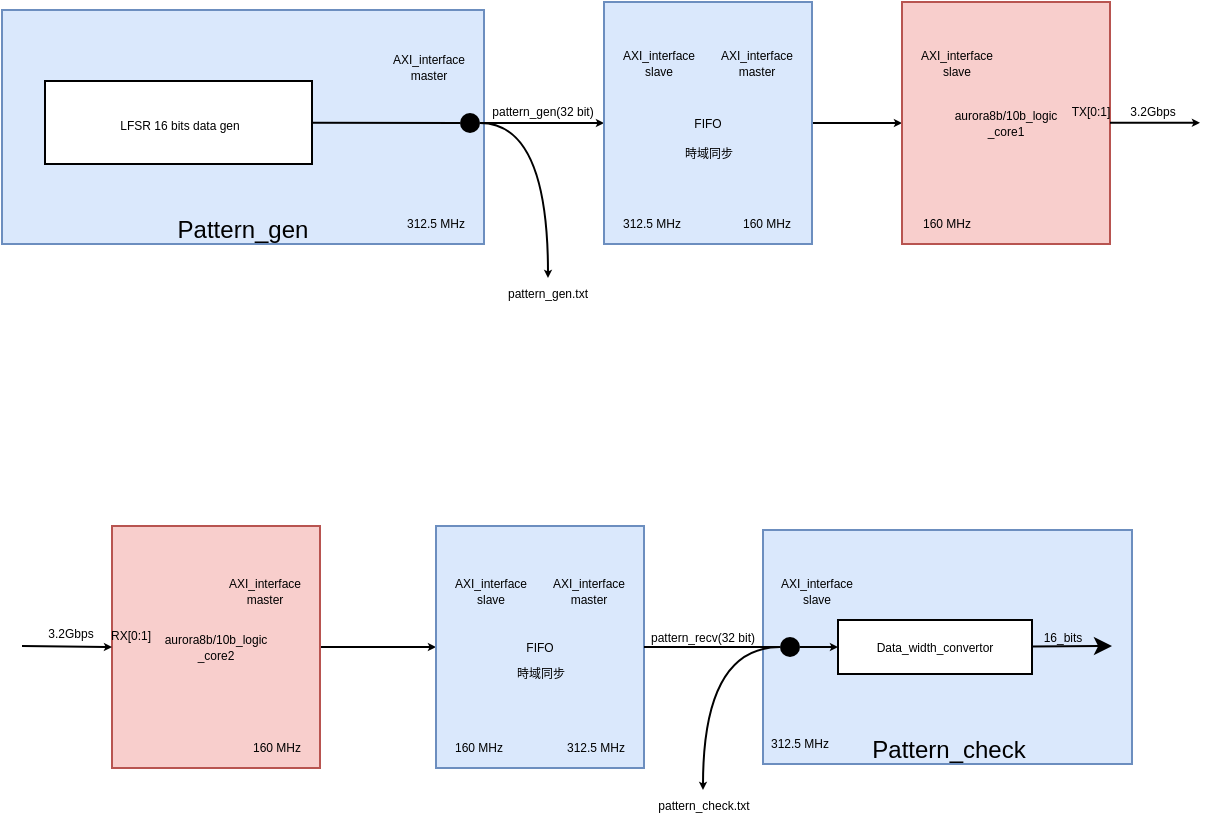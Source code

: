 <mxfile>
    <diagram id="JEnL0urEHjUMg7MGsKKz" name="Brd1 pattern gen">
        <mxGraphModel dx="494" dy="779" grid="0" gridSize="10" guides="1" tooltips="1" connect="1" arrows="1" fold="1" page="1" pageScale="1" pageWidth="1169" pageHeight="827" math="0" shadow="0">
            <root>
                <mxCell id="0"/>
                <mxCell id="1" parent="0"/>
                <mxCell id="rx1qRoMs0M4dPtWB22MD-1" value="&lt;p style=&quot;line-height: 0%;&quot;&gt;Pattern_gen&lt;/p&gt;" style="rounded=0;whiteSpace=wrap;html=1;spacingTop=100;fillColor=#dae8fc;strokeColor=#6c8ebf;movable=1;resizable=1;rotatable=1;deletable=1;editable=1;connectable=1;" parent="1" vertex="1">
                    <mxGeometry x="200" y="242" width="241" height="117" as="geometry"/>
                </mxCell>
                <mxCell id="rx1qRoMs0M4dPtWB22MD-22" style="html=1;fontSize=6;endArrow=classic;endFill=1;entryX=0;entryY=0.5;entryDx=0;entryDy=0;spacing=0;endSize=1;startArrow=none;exitX=1;exitY=0.5;exitDx=0;exitDy=0;" parent="1" source="rx1qRoMs0M4dPtWB22MD-67" target="rx1qRoMs0M4dPtWB22MD-29" edge="1">
                    <mxGeometry relative="1" as="geometry">
                        <mxPoint x="480" y="299" as="targetPoint"/>
                    </mxGeometry>
                </mxCell>
                <mxCell id="rx1qRoMs0M4dPtWB22MD-24" value="&lt;span style=&quot;font-size: 6px;&quot;&gt;pattern_gen(32 bit)&lt;/span&gt;" style="text;strokeColor=none;fillColor=none;align=center;verticalAlign=middle;rounded=0;whiteSpace=wrap;html=1;flipV=1;flipH=0;" parent="1" vertex="1">
                    <mxGeometry x="441" y="286" width="59" height="10" as="geometry"/>
                </mxCell>
                <mxCell id="rx1qRoMs0M4dPtWB22MD-28" style="edgeStyle=none;html=1;entryX=0;entryY=0.5;entryDx=0;entryDy=0;fontSize=6;endArrow=classic;endFill=1;endSize=1;" parent="1" source="rx1qRoMs0M4dPtWB22MD-29" target="rx1qRoMs0M4dPtWB22MD-33" edge="1">
                    <mxGeometry relative="1" as="geometry"/>
                </mxCell>
                <mxCell id="rx1qRoMs0M4dPtWB22MD-29" value="FIFO" style="rounded=0;whiteSpace=wrap;html=1;glass=0;fontSize=6;fillColor=#dae8fc;strokeColor=#6c8ebf;" parent="1" vertex="1">
                    <mxGeometry x="501" y="238" width="104" height="121" as="geometry"/>
                </mxCell>
                <mxCell id="rx1qRoMs0M4dPtWB22MD-30" value="AXI_interface&lt;br&gt;slave" style="text;html=1;strokeColor=none;fillColor=none;align=center;verticalAlign=middle;whiteSpace=wrap;rounded=0;glass=0;fontSize=6;" parent="1" vertex="1">
                    <mxGeometry x="501" y="255" width="55" height="27" as="geometry"/>
                </mxCell>
                <mxCell id="rx1qRoMs0M4dPtWB22MD-31" value="AXI_interface&lt;br&gt;master" style="text;html=1;strokeColor=none;fillColor=none;align=center;verticalAlign=middle;whiteSpace=wrap;rounded=0;glass=0;fontSize=6;" parent="1" vertex="1">
                    <mxGeometry x="550" y="255" width="55" height="27" as="geometry"/>
                </mxCell>
                <mxCell id="rx1qRoMs0M4dPtWB22MD-32" value="AXI_interface&lt;br&gt;master" style="text;html=1;strokeColor=none;fillColor=none;align=center;verticalAlign=middle;whiteSpace=wrap;rounded=0;glass=0;fontSize=6;" parent="1" vertex="1">
                    <mxGeometry x="386" y="257" width="55" height="27" as="geometry"/>
                </mxCell>
                <mxCell id="rx1qRoMs0M4dPtWB22MD-33" value="aurora8b/10b_logic&lt;br&gt;_core1" style="rounded=0;whiteSpace=wrap;html=1;glass=0;fontSize=6;fillColor=#f8cecc;strokeColor=#b85450;" parent="1" vertex="1">
                    <mxGeometry x="650" y="238" width="104" height="121" as="geometry"/>
                </mxCell>
                <mxCell id="rx1qRoMs0M4dPtWB22MD-34" value="AXI_interface&lt;br&gt;slave" style="text;html=1;strokeColor=none;fillColor=none;align=center;verticalAlign=middle;whiteSpace=wrap;rounded=0;glass=0;fontSize=6;" parent="1" vertex="1">
                    <mxGeometry x="650" y="255" width="55" height="27" as="geometry"/>
                </mxCell>
                <mxCell id="rx1qRoMs0M4dPtWB22MD-35" value="312.5 MHz" style="text;html=1;strokeColor=none;fillColor=none;align=center;verticalAlign=middle;whiteSpace=wrap;rounded=0;glass=0;fontSize=6;" parent="1" vertex="1">
                    <mxGeometry x="393" y="339" width="48" height="20" as="geometry"/>
                </mxCell>
                <mxCell id="rx1qRoMs0M4dPtWB22MD-36" value="160 MHz" style="text;html=1;strokeColor=none;fillColor=none;align=center;verticalAlign=middle;whiteSpace=wrap;rounded=0;glass=0;fontSize=6;" parent="1" vertex="1">
                    <mxGeometry x="561" y="339" width="43" height="20" as="geometry"/>
                </mxCell>
                <mxCell id="rx1qRoMs0M4dPtWB22MD-37" value="160 MHz" style="text;html=1;strokeColor=none;fillColor=none;align=center;verticalAlign=middle;whiteSpace=wrap;rounded=0;glass=0;fontSize=6;" parent="1" vertex="1">
                    <mxGeometry x="651" y="339" width="43" height="20" as="geometry"/>
                </mxCell>
                <mxCell id="rx1qRoMs0M4dPtWB22MD-38" value="312.5 MHz" style="text;html=1;strokeColor=none;fillColor=none;align=center;verticalAlign=middle;whiteSpace=wrap;rounded=0;glass=0;fontSize=6;" parent="1" vertex="1">
                    <mxGeometry x="501" y="339" width="48" height="20" as="geometry"/>
                </mxCell>
                <mxCell id="rx1qRoMs0M4dPtWB22MD-39" value="時域同步" style="text;html=1;strokeColor=none;fillColor=none;align=center;verticalAlign=middle;whiteSpace=wrap;rounded=0;glass=0;fontSize=6;" parent="1" vertex="1">
                    <mxGeometry x="531.5" y="304" width="43" height="20" as="geometry"/>
                </mxCell>
                <mxCell id="rx1qRoMs0M4dPtWB22MD-40" value="&lt;p style=&quot;line-height: 0%;&quot;&gt;Pattern_check&lt;/p&gt;" style="rounded=0;whiteSpace=wrap;html=1;spacingTop=100;fillColor=#dae8fc;strokeColor=#6c8ebf;movable=1;resizable=1;rotatable=1;deletable=1;editable=1;connectable=1;" parent="1" vertex="1">
                    <mxGeometry x="580.5" y="502" width="184.5" height="117" as="geometry"/>
                </mxCell>
                <mxCell id="rx1qRoMs0M4dPtWB22MD-41" style="edgeStyle=none;html=1;entryX=0;entryY=0.5;entryDx=0;entryDy=0;fontSize=6;startArrow=none;startFill=0;endArrow=classic;endFill=1;endSize=1;" parent="1" source="rx1qRoMs0M4dPtWB22MD-42" target="rx1qRoMs0M4dPtWB22MD-44" edge="1">
                    <mxGeometry relative="1" as="geometry"/>
                </mxCell>
                <mxCell id="rx1qRoMs0M4dPtWB22MD-42" value="aurora8b/10b_logic&lt;br&gt;_core2" style="rounded=0;whiteSpace=wrap;html=1;glass=0;fontSize=6;fillColor=#f8cecc;strokeColor=#b85450;" parent="1" vertex="1">
                    <mxGeometry x="255" y="500" width="104" height="121" as="geometry"/>
                </mxCell>
                <mxCell id="rx1qRoMs0M4dPtWB22MD-43" style="edgeStyle=none;html=1;entryX=0;entryY=0.5;entryDx=0;entryDy=0;fontSize=6;startArrow=none;startFill=0;endArrow=classic;endFill=1;endSize=1;" parent="1" source="rx1qRoMs0M4dPtWB22MD-63" target="rx1qRoMs0M4dPtWB22MD-56" edge="1">
                    <mxGeometry relative="1" as="geometry"/>
                </mxCell>
                <mxCell id="rx1qRoMs0M4dPtWB22MD-44" value="FIFO" style="rounded=0;whiteSpace=wrap;html=1;glass=0;fontSize=6;fillColor=#dae8fc;strokeColor=#6c8ebf;" parent="1" vertex="1">
                    <mxGeometry x="417" y="500" width="104" height="121" as="geometry"/>
                </mxCell>
                <mxCell id="rx1qRoMs0M4dPtWB22MD-45" value="AXI_interface&lt;br&gt;slave" style="text;html=1;strokeColor=none;fillColor=none;align=center;verticalAlign=middle;whiteSpace=wrap;rounded=0;glass=0;fontSize=6;" parent="1" vertex="1">
                    <mxGeometry x="417" y="519" width="55" height="27" as="geometry"/>
                </mxCell>
                <mxCell id="rx1qRoMs0M4dPtWB22MD-46" value="AXI_interface&lt;br&gt;master" style="text;html=1;strokeColor=none;fillColor=none;align=center;verticalAlign=middle;whiteSpace=wrap;rounded=0;glass=0;fontSize=6;" parent="1" vertex="1">
                    <mxGeometry x="466" y="519" width="55" height="27" as="geometry"/>
                </mxCell>
                <mxCell id="rx1qRoMs0M4dPtWB22MD-47" value="時域同步" style="text;html=1;strokeColor=none;fillColor=none;align=center;verticalAlign=middle;whiteSpace=wrap;rounded=0;glass=0;fontSize=6;" parent="1" vertex="1">
                    <mxGeometry x="447.5" y="564" width="43" height="20" as="geometry"/>
                </mxCell>
                <mxCell id="rx1qRoMs0M4dPtWB22MD-48" value="312.5 MHz" style="text;html=1;strokeColor=none;fillColor=none;align=center;verticalAlign=middle;whiteSpace=wrap;rounded=0;glass=0;fontSize=6;" parent="1" vertex="1">
                    <mxGeometry x="473" y="601" width="48" height="20" as="geometry"/>
                </mxCell>
                <mxCell id="rx1qRoMs0M4dPtWB22MD-49" value="160 MHz" style="text;html=1;strokeColor=none;fillColor=none;align=center;verticalAlign=middle;whiteSpace=wrap;rounded=0;glass=0;fontSize=6;" parent="1" vertex="1">
                    <mxGeometry x="417" y="601" width="43" height="20" as="geometry"/>
                </mxCell>
                <mxCell id="rx1qRoMs0M4dPtWB22MD-50" value="160 MHz" style="text;html=1;strokeColor=none;fillColor=none;align=center;verticalAlign=middle;whiteSpace=wrap;rounded=0;glass=0;fontSize=6;" parent="1" vertex="1">
                    <mxGeometry x="316" y="601" width="43" height="20" as="geometry"/>
                </mxCell>
                <mxCell id="rx1qRoMs0M4dPtWB22MD-51" value="AXI_interface&lt;br&gt;master" style="text;html=1;strokeColor=none;fillColor=none;align=center;verticalAlign=middle;whiteSpace=wrap;rounded=0;glass=0;fontSize=6;" parent="1" vertex="1">
                    <mxGeometry x="304" y="519" width="55" height="27" as="geometry"/>
                </mxCell>
                <mxCell id="rx1qRoMs0M4dPtWB22MD-52" value="&lt;span style=&quot;font-size: 6px;&quot;&gt;pattern_recv(32 bit)&lt;/span&gt;" style="text;strokeColor=none;fillColor=none;align=center;verticalAlign=middle;rounded=0;whiteSpace=wrap;html=1;flipV=1;flipH=0;" parent="1" vertex="1">
                    <mxGeometry x="521" y="549" width="59" height="10" as="geometry"/>
                </mxCell>
                <mxCell id="rx1qRoMs0M4dPtWB22MD-53" value="312.5 MHz" style="text;html=1;strokeColor=none;fillColor=none;align=center;verticalAlign=middle;whiteSpace=wrap;rounded=0;glass=0;fontSize=6;" parent="1" vertex="1">
                    <mxGeometry x="575" y="599" width="48" height="20" as="geometry"/>
                </mxCell>
                <mxCell id="rx1qRoMs0M4dPtWB22MD-81" style="edgeStyle=none;html=1;endArrow=classic;endFill=1;" parent="1" source="rx1qRoMs0M4dPtWB22MD-56" edge="1">
                    <mxGeometry relative="1" as="geometry">
                        <mxPoint x="755" y="560" as="targetPoint"/>
                    </mxGeometry>
                </mxCell>
                <mxCell id="rx1qRoMs0M4dPtWB22MD-82" value="&lt;font style=&quot;font-size: 6px;&quot;&gt;16_bits&lt;/font&gt;" style="edgeLabel;html=1;align=center;verticalAlign=middle;resizable=0;points=[];labelBackgroundColor=none;" parent="rx1qRoMs0M4dPtWB22MD-81" vertex="1" connectable="0">
                    <mxGeometry x="-0.326" relative="1" as="geometry">
                        <mxPoint x="1" y="-6" as="offset"/>
                    </mxGeometry>
                </mxCell>
                <mxCell id="rx1qRoMs0M4dPtWB22MD-56" value="Data_width_convertor" style="rounded=0;whiteSpace=wrap;html=1;glass=0;fontSize=6;" parent="1" vertex="1">
                    <mxGeometry x="618" y="547" width="97" height="27" as="geometry"/>
                </mxCell>
                <mxCell id="rx1qRoMs0M4dPtWB22MD-61" value="" style="edgeStyle=none;html=1;entryX=0;entryY=0.5;entryDx=0;entryDy=0;fontSize=6;startArrow=none;startFill=0;endArrow=none;endFill=1;endSize=1;" parent="1" source="rx1qRoMs0M4dPtWB22MD-44" target="rx1qRoMs0M4dPtWB22MD-63" edge="1">
                    <mxGeometry relative="1" as="geometry">
                        <mxPoint x="521" y="560.5" as="sourcePoint"/>
                        <mxPoint x="618" y="560.5" as="targetPoint"/>
                    </mxGeometry>
                </mxCell>
                <mxCell id="rx1qRoMs0M4dPtWB22MD-62" style="edgeStyle=orthogonalEdgeStyle;curved=1;html=1;entryX=0.5;entryY=0;entryDx=0;entryDy=0;fontSize=6;startArrow=none;startFill=0;endArrow=classic;endFill=1;endSize=1;" parent="1" source="rx1qRoMs0M4dPtWB22MD-63" target="rx1qRoMs0M4dPtWB22MD-64" edge="1">
                    <mxGeometry relative="1" as="geometry"/>
                </mxCell>
                <mxCell id="rx1qRoMs0M4dPtWB22MD-63" value="" style="ellipse;whiteSpace=wrap;html=1;glass=0;strokeColor=none;fontSize=6;gradientColor=none;fillColor=#000000;" parent="1" vertex="1">
                    <mxGeometry x="589" y="555.5" width="10" height="10" as="geometry"/>
                </mxCell>
                <mxCell id="rx1qRoMs0M4dPtWB22MD-64" value="pattern_check.txt" style="text;strokeColor=none;fillColor=none;align=center;verticalAlign=middle;whiteSpace=wrap;rounded=0;glass=0;fontSize=6;spacing=0;" parent="1" vertex="1">
                    <mxGeometry x="520.5" y="632" width="60" height="15" as="geometry"/>
                </mxCell>
                <mxCell id="rx1qRoMs0M4dPtWB22MD-66" style="edgeStyle=orthogonalEdgeStyle;curved=1;html=1;entryX=0.5;entryY=0;entryDx=0;entryDy=0;fontSize=6;startArrow=none;startFill=0;endArrow=classic;endFill=1;endSize=1;" parent="1" source="rx1qRoMs0M4dPtWB22MD-67" target="rx1qRoMs0M4dPtWB22MD-68" edge="1">
                    <mxGeometry relative="1" as="geometry"/>
                </mxCell>
                <mxCell id="rx1qRoMs0M4dPtWB22MD-67" value="" style="ellipse;whiteSpace=wrap;html=1;glass=0;strokeColor=none;fontSize=6;gradientColor=none;fillColor=#000000;" parent="1" vertex="1">
                    <mxGeometry x="429" y="293.5" width="10" height="10" as="geometry"/>
                </mxCell>
                <mxCell id="rx1qRoMs0M4dPtWB22MD-68" value="pattern_gen.txt" style="text;strokeColor=none;fillColor=none;align=center;verticalAlign=middle;whiteSpace=wrap;rounded=0;glass=0;fontSize=6;spacing=0;" parent="1" vertex="1">
                    <mxGeometry x="443" y="376" width="60" height="15" as="geometry"/>
                </mxCell>
                <mxCell id="rx1qRoMs0M4dPtWB22MD-69" value="AXI_interface&lt;br&gt;slave" style="text;html=1;strokeColor=none;fillColor=none;align=center;verticalAlign=middle;whiteSpace=wrap;rounded=0;glass=0;fontSize=6;" parent="1" vertex="1">
                    <mxGeometry x="580" y="519" width="55" height="27" as="geometry"/>
                </mxCell>
                <mxCell id="rx1qRoMs0M4dPtWB22MD-70" style="edgeStyle=none;html=1;entryX=0;entryY=0.5;entryDx=0;entryDy=0;fontSize=6;endArrow=classic;endFill=1;endSize=1;" parent="1" edge="1">
                    <mxGeometry relative="1" as="geometry">
                        <mxPoint x="754" y="298.42" as="sourcePoint"/>
                        <mxPoint x="799" y="298.42" as="targetPoint"/>
                    </mxGeometry>
                </mxCell>
                <mxCell id="rx1qRoMs0M4dPtWB22MD-71" value="TX[0:1]" style="text;html=1;strokeColor=none;fillColor=none;align=center;verticalAlign=middle;whiteSpace=wrap;rounded=0;glass=0;fontSize=6;spacing=0;" parent="1" vertex="1">
                    <mxGeometry x="735" y="285.5" width="19" height="15" as="geometry"/>
                </mxCell>
                <mxCell id="rx1qRoMs0M4dPtWB22MD-72" style="edgeStyle=none;html=1;entryX=0;entryY=0.5;entryDx=0;entryDy=0;fontSize=6;endArrow=classic;endFill=1;endSize=1;" parent="1" target="rx1qRoMs0M4dPtWB22MD-42" edge="1">
                    <mxGeometry relative="1" as="geometry">
                        <mxPoint x="210" y="560" as="sourcePoint"/>
                        <mxPoint x="255" y="560.34" as="targetPoint"/>
                    </mxGeometry>
                </mxCell>
                <mxCell id="rx1qRoMs0M4dPtWB22MD-73" value="RX[0:1]" style="text;html=1;strokeColor=none;fillColor=none;align=center;verticalAlign=middle;whiteSpace=wrap;rounded=0;glass=0;fontSize=6;spacing=0;" parent="1" vertex="1">
                    <mxGeometry x="255" y="547" width="19" height="15" as="geometry"/>
                </mxCell>
                <mxCell id="rx1qRoMs0M4dPtWB22MD-77" value="3.2Gbps" style="text;html=1;strokeColor=none;fillColor=none;align=center;verticalAlign=middle;whiteSpace=wrap;rounded=0;glass=0;fontSize=6;spacing=0;" parent="1" vertex="1">
                    <mxGeometry x="766" y="285.5" width="19" height="15" as="geometry"/>
                </mxCell>
                <mxCell id="rx1qRoMs0M4dPtWB22MD-78" value="3.2Gbps" style="text;html=1;strokeColor=none;fillColor=none;align=center;verticalAlign=middle;whiteSpace=wrap;rounded=0;glass=0;fontSize=6;spacing=0;" parent="1" vertex="1">
                    <mxGeometry x="225" y="546.5" width="19" height="15" as="geometry"/>
                </mxCell>
                <mxCell id="rx1qRoMs0M4dPtWB22MD-80" style="edgeStyle=none;html=1;entryX=0;entryY=0.5;entryDx=0;entryDy=0;endArrow=none;endFill=0;" parent="1" source="rx1qRoMs0M4dPtWB22MD-79" target="rx1qRoMs0M4dPtWB22MD-67" edge="1">
                    <mxGeometry relative="1" as="geometry">
                        <mxPoint x="420" y="300" as="targetPoint"/>
                    </mxGeometry>
                </mxCell>
                <mxCell id="rx1qRoMs0M4dPtWB22MD-79" value="&lt;font style=&quot;font-size: 6px;&quot;&gt;LFSR 16 bits data gen&lt;/font&gt;" style="rounded=0;whiteSpace=wrap;html=1;" parent="1" vertex="1">
                    <mxGeometry x="221.5" y="277.5" width="133.5" height="41.5" as="geometry"/>
                </mxCell>
            </root>
        </mxGraphModel>
    </diagram>
    <diagram id="SFiR6cJLVSuLZU7QCW9r" name="Brd2 pattern_gen">
        <mxGraphModel dx="1856" dy="779" grid="0" gridSize="1" guides="1" tooltips="1" connect="1" arrows="1" fold="1" page="1" pageScale="1" pageWidth="1100" pageHeight="850" math="0" shadow="0">
            <root>
                <mxCell id="0"/>
                <mxCell id="1" parent="0"/>
                <mxCell id="2" value="&lt;p style=&quot;line-height: 0%;&quot;&gt;Pattern_gen&lt;/p&gt;" style="rounded=0;whiteSpace=wrap;html=1;spacingTop=100;fillColor=#dae8fc;strokeColor=#6c8ebf;" parent="1" vertex="1">
                    <mxGeometry x="105" y="242" width="336" height="117" as="geometry"/>
                </mxCell>
                <mxCell id="41" style="edgeStyle=orthogonalEdgeStyle;html=1;entryX=0;entryY=0.75;entryDx=0;entryDy=0;fontSize=6;endArrow=none;endFill=0;exitX=1;exitY=0.5;exitDx=0;exitDy=0;curved=1;" parent="1" source="3" target="37" edge="1">
                    <mxGeometry relative="1" as="geometry"/>
                </mxCell>
                <mxCell id="3" value="&lt;font style=&quot;font-size: 6px;&quot;&gt;lane_2[15:0]&lt;/font&gt;" style="text;strokeColor=none;fillColor=none;align=center;verticalAlign=middle;rounded=0;whiteSpace=wrap;html=1;flipV=1;flipH=0;" parent="1" vertex="1">
                    <mxGeometry x="309" y="307" width="36" height="10" as="geometry"/>
                </mxCell>
                <mxCell id="40" style="edgeStyle=orthogonalEdgeStyle;html=1;entryX=0;entryY=0.25;entryDx=0;entryDy=0;fontSize=6;endArrow=none;endFill=0;curved=1;exitX=1;exitY=0.75;exitDx=0;exitDy=0;" parent="1" source="4" target="37" edge="1">
                    <mxGeometry relative="1" as="geometry"/>
                </mxCell>
                <mxCell id="4" value="&lt;font style=&quot;font-size: 6px;&quot;&gt;lane_1[15:0]&lt;/font&gt;" style="text;strokeColor=none;fillColor=none;align=center;verticalAlign=middle;rounded=0;whiteSpace=wrap;html=1;flipV=1;flipH=0;" parent="1" vertex="1">
                    <mxGeometry x="309" y="278" width="36" height="10" as="geometry"/>
                </mxCell>
                <mxCell id="9" value="&lt;p style=&quot;line-height: 40%;&quot;&gt;&lt;font style=&quot;font-size: 6px;&quot;&gt;40 bits LFSR_gen_1&lt;br&gt;lane1&lt;br&gt;&lt;/font&gt;&lt;/p&gt;" style="text;strokeColor=none;fillColor=none;align=center;verticalAlign=middle;rounded=0;whiteSpace=wrap;html=1;flipV=1;flipH=1;spacing=0;" parent="1" vertex="1">
                    <mxGeometry x="109" y="276" width="60" height="11" as="geometry"/>
                </mxCell>
                <mxCell id="17" value="&lt;p style=&quot;line-height: 40%;&quot;&gt;&lt;font style=&quot;font-size: 6px;&quot;&gt;40 bits LFSR_gen_2&lt;br&gt;lane2&lt;br&gt;&lt;/font&gt;&lt;/p&gt;" style="text;strokeColor=none;fillColor=none;align=center;verticalAlign=middle;rounded=0;whiteSpace=wrap;html=1;flipV=1;flipH=1;" parent="1" vertex="1">
                    <mxGeometry x="109" y="305" width="60" height="11" as="geometry"/>
                </mxCell>
                <mxCell id="29" value="" style="group" parent="1" vertex="1" connectable="0">
                    <mxGeometry x="174" y="276" width="120" height="14" as="geometry"/>
                </mxCell>
                <mxCell id="10" value="" style="rounded=0;whiteSpace=wrap;html=1;fontSize=6;points=[[0,0,0,0,0],[0,0.21,0,0,0],[0,0.5,0,0,0],[0,0.79,0,0,0],[0,1,0,0,0],[0.33,0,0,0,0],[0.33,1,0,0,0],[0.66,0,0,0,0],[0.66,1,0,0,0],[1,0,0,0,0],[1,0.29,0,0,0],[1,0.5,0,0,0],[1,0.79,0,0,0],[1,1,0,0,0]];" parent="29" vertex="1">
                    <mxGeometry width="120" height="14" as="geometry"/>
                </mxCell>
                <mxCell id="15" style="edgeStyle=none;html=1;exitX=0.33;exitY=0;exitDx=0;exitDy=0;exitPerimeter=0;entryX=0.33;entryY=1;entryDx=0;entryDy=0;entryPerimeter=0;fontSize=6;endArrow=none;endFill=0;" parent="29" source="10" target="10" edge="1">
                    <mxGeometry relative="1" as="geometry"/>
                </mxCell>
                <mxCell id="16" style="edgeStyle=none;html=1;exitX=0.66;exitY=0;exitDx=0;exitDy=0;exitPerimeter=0;entryX=0.66;entryY=1;entryDx=0;entryDy=0;entryPerimeter=0;fontSize=6;endArrow=none;endFill=0;" parent="29" source="10" target="10" edge="1">
                    <mxGeometry relative="1" as="geometry"/>
                </mxCell>
                <mxCell id="21" value="&lt;p style=&quot;line-height: 70%;&quot;&gt;&lt;font style=&quot;font-size: 6px;&quot;&gt;{[23:8]}&lt;/font&gt;&lt;/p&gt;" style="text;strokeColor=none;fillColor=none;align=center;verticalAlign=middle;rounded=0;whiteSpace=wrap;html=1;flipV=0;flipH=0;imageAspect=1;imageAlign=left;imageVerticalAlign=middle;glass=0;" parent="29" vertex="1">
                    <mxGeometry x="48" y="3" width="23" height="8" as="geometry"/>
                </mxCell>
                <mxCell id="114" value="&lt;p style=&quot;line-height: 70%;&quot;&gt;&lt;font style=&quot;font-size: 6px;&quot;&gt;{[7:0],8&#39;h00}&lt;/font&gt;&lt;/p&gt;" style="text;strokeColor=none;fillColor=none;align=center;verticalAlign=middle;rounded=0;whiteSpace=wrap;html=1;flipV=0;flipH=0;imageAspect=1;imageAlign=left;imageVerticalAlign=middle;glass=0;" parent="29" vertex="1">
                    <mxGeometry x="2" y="3" width="36" height="8" as="geometry"/>
                </mxCell>
                <mxCell id="115" value="&lt;p style=&quot;line-height: 70%;&quot;&gt;&lt;font style=&quot;font-size: 6px;&quot;&gt;{[39:24]}&lt;/font&gt;&lt;/p&gt;" style="text;strokeColor=none;fillColor=none;align=center;verticalAlign=middle;rounded=0;whiteSpace=wrap;html=1;flipV=0;flipH=0;imageAspect=1;imageAlign=left;imageVerticalAlign=middle;glass=0;" parent="29" vertex="1">
                    <mxGeometry x="88" y="3" width="23" height="8" as="geometry"/>
                </mxCell>
                <mxCell id="30" value="" style="group" parent="1" vertex="1" connectable="0">
                    <mxGeometry x="174" y="305" width="120" height="14" as="geometry"/>
                </mxCell>
                <mxCell id="31" value="" style="rounded=0;whiteSpace=wrap;html=1;fontSize=6;points=[[0,0,0,0,0],[0,0.21,0,0,0],[0,0.5,0,0,0],[0,0.79,0,0,0],[0,1,0,0,0],[0.33,0,0,0,0],[0.33,1,0,0,0],[0.66,0,0,0,0],[0.66,1,0,0,0],[1,0,0,0,0],[1,0.29,0,0,0],[1,0.5,0,0,0],[1,0.79,0,0,0],[1,1,0,0,0]];" parent="30" vertex="1">
                    <mxGeometry width="120" height="14" as="geometry"/>
                </mxCell>
                <mxCell id="32" style="edgeStyle=none;html=1;exitX=0.33;exitY=0;exitDx=0;exitDy=0;exitPerimeter=0;entryX=0.33;entryY=1;entryDx=0;entryDy=0;entryPerimeter=0;fontSize=6;endArrow=none;endFill=0;" parent="30" source="31" target="31" edge="1">
                    <mxGeometry relative="1" as="geometry"/>
                </mxCell>
                <mxCell id="33" style="edgeStyle=none;html=1;exitX=0.66;exitY=0;exitDx=0;exitDy=0;exitPerimeter=0;entryX=0.66;entryY=1;entryDx=0;entryDy=0;entryPerimeter=0;fontSize=6;endArrow=none;endFill=0;" parent="30" source="31" target="31" edge="1">
                    <mxGeometry relative="1" as="geometry"/>
                </mxCell>
                <mxCell id="35" value="&lt;p style=&quot;line-height: 70%;&quot;&gt;&lt;font style=&quot;font-size: 6px;&quot;&gt;{[23:8]}&lt;/font&gt;&lt;/p&gt;" style="text;strokeColor=none;fillColor=none;align=center;verticalAlign=middle;rounded=0;whiteSpace=wrap;html=1;flipV=0;flipH=0;imageAspect=1;imageAlign=left;imageVerticalAlign=middle;glass=0;" parent="30" vertex="1">
                    <mxGeometry x="48" y="3" width="23" height="8" as="geometry"/>
                </mxCell>
                <mxCell id="116" value="&lt;p style=&quot;line-height: 70%;&quot;&gt;&lt;font style=&quot;font-size: 6px;&quot;&gt;{[7:0],8&#39;h00}&lt;/font&gt;&lt;/p&gt;" style="text;strokeColor=none;fillColor=none;align=center;verticalAlign=middle;rounded=0;whiteSpace=wrap;html=1;flipV=0;flipH=0;imageAspect=1;imageAlign=left;imageVerticalAlign=middle;glass=0;" parent="30" vertex="1">
                    <mxGeometry y="3" width="36" height="8" as="geometry"/>
                </mxCell>
                <mxCell id="117" value="&lt;p style=&quot;line-height: 70%;&quot;&gt;&lt;font style=&quot;font-size: 6px;&quot;&gt;{[39:24]}&lt;/font&gt;&lt;/p&gt;" style="text;strokeColor=none;fillColor=none;align=center;verticalAlign=middle;rounded=0;whiteSpace=wrap;html=1;flipV=0;flipH=0;imageAspect=1;imageAlign=left;imageVerticalAlign=middle;glass=0;" parent="30" vertex="1">
                    <mxGeometry x="88" y="3" width="23" height="8" as="geometry"/>
                </mxCell>
                <mxCell id="42" style="html=1;fontSize=6;endArrow=classic;endFill=1;entryX=0;entryY=0.5;entryDx=0;entryDy=0;spacing=0;endSize=1;startArrow=none;" parent="1" source="93" target="50" edge="1">
                    <mxGeometry relative="1" as="geometry">
                        <mxPoint x="480" y="299" as="targetPoint"/>
                    </mxGeometry>
                </mxCell>
                <mxCell id="37" value="merge" style="rounded=0;whiteSpace=wrap;html=1;glass=0;fontSize=6;" parent="1" vertex="1">
                    <mxGeometry x="388" y="285" width="37" height="27" as="geometry"/>
                </mxCell>
                <mxCell id="43" value="&lt;span style=&quot;font-size: 6px;&quot;&gt;pattern_gen(32 bit)&lt;/span&gt;" style="text;strokeColor=none;fillColor=none;align=center;verticalAlign=middle;rounded=0;whiteSpace=wrap;html=1;flipV=1;flipH=0;" parent="1" vertex="1">
                    <mxGeometry x="441" y="288" width="59" height="10" as="geometry"/>
                </mxCell>
                <mxCell id="44" value="&lt;p style=&quot;line-height: 0%;&quot;&gt;phase3&lt;/p&gt;" style="text;html=1;strokeColor=none;fillColor=none;align=center;verticalAlign=middle;whiteSpace=wrap;rounded=0;glass=0;fontSize=6;" parent="1" vertex="1">
                    <mxGeometry x="173" y="249" width="39" height="25" as="geometry"/>
                </mxCell>
                <mxCell id="45" value="&lt;p style=&quot;line-height: 0%;&quot;&gt;phase2&lt;/p&gt;" style="text;html=1;strokeColor=none;fillColor=none;align=center;verticalAlign=middle;whiteSpace=wrap;rounded=0;glass=0;fontSize=6;" parent="1" vertex="1">
                    <mxGeometry x="214" y="249" width="39" height="25" as="geometry"/>
                </mxCell>
                <mxCell id="47" value="&lt;p style=&quot;line-height: 0%;&quot;&gt;phase1&lt;/p&gt;" style="text;html=1;strokeColor=none;fillColor=none;align=center;verticalAlign=middle;whiteSpace=wrap;rounded=0;glass=0;fontSize=6;" parent="1" vertex="1">
                    <mxGeometry x="255" y="249" width="39" height="25" as="geometry"/>
                </mxCell>
                <mxCell id="58" style="edgeStyle=none;html=1;entryX=0;entryY=0.5;entryDx=0;entryDy=0;fontSize=6;endArrow=classic;endFill=1;endSize=1;" parent="1" source="50" target="54" edge="1">
                    <mxGeometry relative="1" as="geometry"/>
                </mxCell>
                <mxCell id="50" value="FIFO" style="rounded=0;whiteSpace=wrap;html=1;glass=0;fontSize=6;fillColor=#dae8fc;strokeColor=#6c8ebf;" parent="1" vertex="1">
                    <mxGeometry x="501" y="238" width="104" height="121" as="geometry"/>
                </mxCell>
                <mxCell id="51" value="AXI_interface&lt;br&gt;slave" style="text;html=1;strokeColor=none;fillColor=none;align=center;verticalAlign=middle;whiteSpace=wrap;rounded=0;glass=0;fontSize=6;" parent="1" vertex="1">
                    <mxGeometry x="501" y="255" width="55" height="27" as="geometry"/>
                </mxCell>
                <mxCell id="52" value="AXI_interface&lt;br&gt;master" style="text;html=1;strokeColor=none;fillColor=none;align=center;verticalAlign=middle;whiteSpace=wrap;rounded=0;glass=0;fontSize=6;" parent="1" vertex="1">
                    <mxGeometry x="550" y="255" width="55" height="27" as="geometry"/>
                </mxCell>
                <mxCell id="53" value="AXI_interface&lt;br&gt;master" style="text;html=1;strokeColor=none;fillColor=none;align=center;verticalAlign=middle;whiteSpace=wrap;rounded=0;glass=0;fontSize=6;" parent="1" vertex="1">
                    <mxGeometry x="386" y="257" width="55" height="27" as="geometry"/>
                </mxCell>
                <mxCell id="54" value="aurora8b/10b_logic&lt;br&gt;_core2" style="rounded=0;whiteSpace=wrap;html=1;glass=0;fontSize=6;fillColor=#f8cecc;strokeColor=#b85450;" parent="1" vertex="1">
                    <mxGeometry x="650" y="238" width="104" height="121" as="geometry"/>
                </mxCell>
                <mxCell id="56" value="AXI_interface&lt;br&gt;slave" style="text;html=1;strokeColor=none;fillColor=none;align=center;verticalAlign=middle;whiteSpace=wrap;rounded=0;glass=0;fontSize=6;" parent="1" vertex="1">
                    <mxGeometry x="650" y="255" width="55" height="27" as="geometry"/>
                </mxCell>
                <mxCell id="59" value="312.5 MHz" style="text;html=1;strokeColor=none;fillColor=none;align=center;verticalAlign=middle;whiteSpace=wrap;rounded=0;glass=0;fontSize=6;" parent="1" vertex="1">
                    <mxGeometry x="393" y="339" width="48" height="20" as="geometry"/>
                </mxCell>
                <mxCell id="60" value="160 MHz" style="text;html=1;strokeColor=none;fillColor=none;align=center;verticalAlign=middle;whiteSpace=wrap;rounded=0;glass=0;fontSize=6;" parent="1" vertex="1">
                    <mxGeometry x="561" y="339" width="43" height="20" as="geometry"/>
                </mxCell>
                <mxCell id="61" value="160 MHz" style="text;html=1;strokeColor=none;fillColor=none;align=center;verticalAlign=middle;whiteSpace=wrap;rounded=0;glass=0;fontSize=6;" parent="1" vertex="1">
                    <mxGeometry x="651" y="339" width="43" height="20" as="geometry"/>
                </mxCell>
                <mxCell id="62" value="312.5 MHz" style="text;html=1;strokeColor=none;fillColor=none;align=center;verticalAlign=middle;whiteSpace=wrap;rounded=0;glass=0;fontSize=6;" parent="1" vertex="1">
                    <mxGeometry x="501" y="339" width="48" height="20" as="geometry"/>
                </mxCell>
                <mxCell id="63" value="時域同步" style="text;html=1;strokeColor=none;fillColor=none;align=center;verticalAlign=middle;whiteSpace=wrap;rounded=0;glass=0;fontSize=6;" parent="1" vertex="1">
                    <mxGeometry x="531.5" y="304" width="43" height="20" as="geometry"/>
                </mxCell>
                <mxCell id="75" style="edgeStyle=none;html=1;entryX=0;entryY=0.5;entryDx=0;entryDy=0;fontSize=6;startArrow=none;startFill=0;endArrow=classic;endFill=1;endSize=1;" parent="1" source="65" target="66" edge="1">
                    <mxGeometry relative="1" as="geometry"/>
                </mxCell>
                <mxCell id="65" value="aurora8b/10b_logic&lt;br&gt;_core1" style="rounded=0;whiteSpace=wrap;html=1;glass=0;fontSize=6;fillColor=#f8cecc;strokeColor=#b85450;" parent="1" vertex="1">
                    <mxGeometry x="150" y="418" width="104" height="121" as="geometry"/>
                </mxCell>
                <mxCell id="66" value="FIFO" style="rounded=0;whiteSpace=wrap;html=1;glass=0;fontSize=6;fillColor=#dae8fc;strokeColor=#6c8ebf;" parent="1" vertex="1">
                    <mxGeometry x="312" y="418" width="104" height="121" as="geometry"/>
                </mxCell>
                <mxCell id="67" value="AXI_interface&lt;br&gt;slave" style="text;html=1;strokeColor=none;fillColor=none;align=center;verticalAlign=middle;whiteSpace=wrap;rounded=0;glass=0;fontSize=6;" parent="1" vertex="1">
                    <mxGeometry x="312" y="437" width="55" height="27" as="geometry"/>
                </mxCell>
                <mxCell id="68" value="AXI_interface&lt;br&gt;master" style="text;html=1;strokeColor=none;fillColor=none;align=center;verticalAlign=middle;whiteSpace=wrap;rounded=0;glass=0;fontSize=6;" parent="1" vertex="1">
                    <mxGeometry x="361" y="437" width="55" height="27" as="geometry"/>
                </mxCell>
                <mxCell id="69" value="時域同步" style="text;html=1;strokeColor=none;fillColor=none;align=center;verticalAlign=middle;whiteSpace=wrap;rounded=0;glass=0;fontSize=6;" parent="1" vertex="1">
                    <mxGeometry x="342.5" y="482" width="43" height="20" as="geometry"/>
                </mxCell>
                <mxCell id="70" value="312.5 MHz" style="text;html=1;strokeColor=none;fillColor=none;align=center;verticalAlign=middle;whiteSpace=wrap;rounded=0;glass=0;fontSize=6;" parent="1" vertex="1">
                    <mxGeometry x="368" y="519" width="48" height="20" as="geometry"/>
                </mxCell>
                <mxCell id="71" value="160 MHz" style="text;html=1;strokeColor=none;fillColor=none;align=center;verticalAlign=middle;whiteSpace=wrap;rounded=0;glass=0;fontSize=6;" parent="1" vertex="1">
                    <mxGeometry x="312" y="519" width="43" height="20" as="geometry"/>
                </mxCell>
                <mxCell id="72" value="160 MHz" style="text;html=1;strokeColor=none;fillColor=none;align=center;verticalAlign=middle;whiteSpace=wrap;rounded=0;glass=0;fontSize=6;" parent="1" vertex="1">
                    <mxGeometry x="211" y="519" width="43" height="20" as="geometry"/>
                </mxCell>
                <mxCell id="73" value="AXI_interface&lt;br&gt;master" style="text;html=1;strokeColor=none;fillColor=none;align=center;verticalAlign=middle;whiteSpace=wrap;rounded=0;glass=0;fontSize=6;" parent="1" vertex="1">
                    <mxGeometry x="199" y="437" width="55" height="27" as="geometry"/>
                </mxCell>
                <mxCell id="87" value="" style="edgeStyle=none;html=1;fontSize=6;startArrow=none;startFill=0;endArrow=classic;endFill=1;endSize=1;" parent="1" source="66" edge="1">
                    <mxGeometry relative="1" as="geometry">
                        <mxPoint x="416" y="478.5" as="sourcePoint"/>
                        <mxPoint x="484" y="479" as="targetPoint"/>
                    </mxGeometry>
                </mxCell>
                <mxCell id="91" value="pattern_check.txt" style="text;strokeColor=none;fillColor=none;align=center;verticalAlign=middle;whiteSpace=wrap;rounded=0;glass=0;fontSize=6;spacing=0;" parent="1" vertex="1">
                    <mxGeometry x="420" y="464" width="60" height="15" as="geometry"/>
                </mxCell>
                <mxCell id="94" value="" style="html=1;fontSize=6;endArrow=none;endFill=1;entryX=0;entryY=0.5;entryDx=0;entryDy=0;spacing=0;endSize=1;" parent="1" source="37" target="93" edge="1">
                    <mxGeometry relative="1" as="geometry">
                        <mxPoint x="501" y="298.5" as="targetPoint"/>
                        <mxPoint x="425" y="298.5" as="sourcePoint"/>
                    </mxGeometry>
                </mxCell>
                <mxCell id="96" style="edgeStyle=orthogonalEdgeStyle;curved=1;html=1;entryX=0.5;entryY=0;entryDx=0;entryDy=0;fontSize=6;startArrow=none;startFill=0;endArrow=classic;endFill=1;endSize=1;" parent="1" source="93" target="95" edge="1">
                    <mxGeometry relative="1" as="geometry"/>
                </mxCell>
                <mxCell id="93" value="" style="ellipse;whiteSpace=wrap;html=1;glass=0;strokeColor=none;fontSize=6;gradientColor=none;fillColor=#000000;" parent="1" vertex="1">
                    <mxGeometry x="429" y="293.5" width="10" height="10" as="geometry"/>
                </mxCell>
                <mxCell id="95" value="pattern_gen.txt" style="text;strokeColor=none;fillColor=none;align=center;verticalAlign=middle;whiteSpace=wrap;rounded=0;glass=0;fontSize=6;spacing=0;" parent="1" vertex="1">
                    <mxGeometry x="443" y="376" width="60" height="15" as="geometry"/>
                </mxCell>
                <mxCell id="99" style="edgeStyle=none;html=1;entryX=0;entryY=0.5;entryDx=0;entryDy=0;fontSize=6;endArrow=classic;endFill=1;endSize=1;" parent="1" edge="1">
                    <mxGeometry relative="1" as="geometry">
                        <mxPoint x="754" y="298.42" as="sourcePoint"/>
                        <mxPoint x="799" y="298.42" as="targetPoint"/>
                    </mxGeometry>
                </mxCell>
                <mxCell id="100" value="TX[0:1]" style="text;html=1;strokeColor=none;fillColor=none;align=center;verticalAlign=middle;whiteSpace=wrap;rounded=0;glass=0;fontSize=6;spacing=0;" parent="1" vertex="1">
                    <mxGeometry x="735" y="285.5" width="19" height="15" as="geometry"/>
                </mxCell>
                <mxCell id="102" style="edgeStyle=none;html=1;entryX=0;entryY=0.5;entryDx=0;entryDy=0;fontSize=6;endArrow=classic;endFill=1;endSize=1;" parent="1" target="65" edge="1">
                    <mxGeometry relative="1" as="geometry">
                        <mxPoint x="105" y="478" as="sourcePoint"/>
                        <mxPoint x="150" y="478.34" as="targetPoint"/>
                    </mxGeometry>
                </mxCell>
                <mxCell id="103" value="RX[0:1]" style="text;html=1;strokeColor=none;fillColor=none;align=center;verticalAlign=middle;whiteSpace=wrap;rounded=0;glass=0;fontSize=6;spacing=0;" parent="1" vertex="1">
                    <mxGeometry x="150" y="465" width="19" height="15" as="geometry"/>
                </mxCell>
                <mxCell id="120" value="" style="endArrow=classic;html=1;entryX=0;entryY=0.5;entryDx=0;entryDy=0;exitX=1;exitY=0.5;exitDx=0;exitDy=0;exitPerimeter=0;endSize=1;" parent="1" source="10" target="4" edge="1">
                    <mxGeometry width="50" height="50" relative="1" as="geometry">
                        <mxPoint x="294" y="252" as="sourcePoint"/>
                        <mxPoint x="344" y="202" as="targetPoint"/>
                    </mxGeometry>
                </mxCell>
                <mxCell id="121" value="" style="endArrow=classic;html=1;entryX=0;entryY=0.5;entryDx=0;entryDy=0;exitX=1;exitY=0.5;exitDx=0;exitDy=0;exitPerimeter=0;endSize=1;" parent="1" target="3" edge="1">
                    <mxGeometry width="50" height="50" relative="1" as="geometry">
                        <mxPoint x="294" y="312" as="sourcePoint"/>
                        <mxPoint x="309" y="312" as="targetPoint"/>
                    </mxGeometry>
                </mxCell>
                <mxCell id="122" value="3.2Gbps" style="text;html=1;strokeColor=none;fillColor=none;align=center;verticalAlign=middle;whiteSpace=wrap;rounded=0;glass=0;fontSize=6;spacing=0;" parent="1" vertex="1">
                    <mxGeometry x="766" y="285.5" width="19" height="15" as="geometry"/>
                </mxCell>
                <mxCell id="124" value="3.2Gbps" style="text;html=1;strokeColor=none;fillColor=none;align=center;verticalAlign=middle;whiteSpace=wrap;rounded=0;glass=0;fontSize=6;spacing=0;" parent="1" vertex="1">
                    <mxGeometry x="120" y="464.5" width="19" height="15" as="geometry"/>
                </mxCell>
            </root>
        </mxGraphModel>
    </diagram>
    <diagram id="AeDELqPCh01v61QnSoPG" name="aurora simulation archituecture from chorma provided">
        <mxGraphModel dx="1856" dy="779" grid="0" gridSize="1" guides="1" tooltips="1" connect="1" arrows="1" fold="1" page="1" pageScale="1" pageWidth="1169" pageHeight="827" math="0" shadow="0">
            <root>
                <mxCell id="0"/>
                <mxCell id="1" parent="0"/>
                <mxCell id="rV8KMio6Z3vzAZ7TUGJY-55" value="" style="group;movable=0;resizable=0;rotatable=0;deletable=0;editable=0;connectable=0;" parent="1" vertex="1" connectable="0">
                    <mxGeometry x="6" y="221" width="1178" height="482" as="geometry"/>
                </mxCell>
                <mxCell id="rV8KMio6Z3vzAZ7TUGJY-38" value="" style="rounded=0;whiteSpace=wrap;html=1;labelBackgroundColor=none;fontSize=11;movable=1;resizable=1;rotatable=1;deletable=1;editable=1;connectable=1;container=0;" parent="rV8KMio6Z3vzAZ7TUGJY-55" vertex="1">
                    <mxGeometry x="66" width="1112" height="482" as="geometry"/>
                </mxCell>
                <mxCell id="rV8KMio6Z3vzAZ7TUGJY-34" value="" style="rounded=0;whiteSpace=wrap;html=1;labelBackgroundColor=none;fontSize=8;movable=1;resizable=1;rotatable=1;deletable=1;editable=1;connectable=1;glass=0;fillStyle=auto;shadow=0;container=0;" parent="rV8KMio6Z3vzAZ7TUGJY-55" vertex="1">
                    <mxGeometry x="699" y="37" width="456" height="421" as="geometry"/>
                </mxCell>
                <mxCell id="rV8KMio6Z3vzAZ7TUGJY-33" value="" style="rounded=0;whiteSpace=wrap;html=1;labelBackgroundColor=none;fontSize=8;movable=1;resizable=1;rotatable=1;deletable=1;editable=1;connectable=1;glass=0;fillStyle=auto;shadow=0;container=0;" parent="rV8KMio6Z3vzAZ7TUGJY-55" vertex="1">
                    <mxGeometry x="132" y="37" width="423" height="421" as="geometry"/>
                </mxCell>
                <mxCell id="rV8KMio6Z3vzAZ7TUGJY-1" value="FIFO" style="rounded=0;whiteSpace=wrap;html=1;fillColor=#1ba1e2;fontColor=#ffffff;strokeColor=#006EAF;flipV=1;flipH=1;movable=1;resizable=1;rotatable=1;deletable=1;editable=1;connectable=1;container=0;" parent="rV8KMio6Z3vzAZ7TUGJY-55" vertex="1">
                    <mxGeometry x="164" y="109" width="120" height="180" as="geometry"/>
                </mxCell>
                <mxCell id="rV8KMio6Z3vzAZ7TUGJY-5" value="Aurora_Core_1" style="rounded=0;whiteSpace=wrap;html=1;fillColor=#d80073;strokeColor=none;fontColor=#ffffff;flipV=1;flipH=1;movable=1;resizable=1;rotatable=1;deletable=1;editable=1;connectable=1;container=0;" parent="rV8KMio6Z3vzAZ7TUGJY-55" vertex="1">
                    <mxGeometry x="416" y="109" width="120" height="180" as="geometry"/>
                </mxCell>
                <mxCell id="rV8KMio6Z3vzAZ7TUGJY-8" style="edgeStyle=none;html=1;entryX=0;entryY=0.25;entryDx=0;entryDy=0;exitX=1;exitY=0.25;exitDx=0;exitDy=0;startArrow=classic;startFill=1;endArrow=none;endFill=0;movable=1;resizable=1;rotatable=1;deletable=1;editable=1;connectable=1;rounded=0;fillColor=#e51400;strokeColor=#B20000;" parent="rV8KMio6Z3vzAZ7TUGJY-55" source="rV8KMio6Z3vzAZ7TUGJY-1" target="rV8KMio6Z3vzAZ7TUGJY-5" edge="1">
                    <mxGeometry relative="1" as="geometry"/>
                </mxCell>
                <mxCell id="rV8KMio6Z3vzAZ7TUGJY-10" value="User_clk (160MHz)" style="edgeLabel;html=1;align=center;verticalAlign=middle;resizable=1;points=[];labelBackgroundColor=none;movable=1;rotatable=1;deletable=1;editable=1;connectable=1;rounded=0;container=0;" parent="rV8KMio6Z3vzAZ7TUGJY-8" vertex="1" connectable="0">
                    <mxGeometry x="0.076" y="-2" relative="1" as="geometry">
                        <mxPoint x="-5" y="-10" as="offset"/>
                    </mxGeometry>
                </mxCell>
                <mxCell id="rV8KMio6Z3vzAZ7TUGJY-12" style="edgeStyle=none;html=1;entryX=0;entryY=0.75;entryDx=0;entryDy=0;startArrow=none;startFill=0;endArrow=classic;endFill=1;exitX=1;exitY=0.75;exitDx=0;exitDy=0;movable=1;resizable=1;rotatable=1;deletable=1;editable=1;connectable=1;rounded=0;" parent="rV8KMio6Z3vzAZ7TUGJY-55" source="rV8KMio6Z3vzAZ7TUGJY-1" target="rV8KMio6Z3vzAZ7TUGJY-5" edge="1">
                    <mxGeometry relative="1" as="geometry"/>
                </mxCell>
                <mxCell id="rV8KMio6Z3vzAZ7TUGJY-13" value="Data with 2 lane 32 bits" style="edgeLabel;html=1;align=center;verticalAlign=middle;resizable=1;points=[];labelBackgroundColor=none;movable=1;rotatable=1;deletable=1;editable=1;connectable=1;rounded=0;container=0;" parent="rV8KMio6Z3vzAZ7TUGJY-12" vertex="1" connectable="0">
                    <mxGeometry x="-0.12" relative="1" as="geometry">
                        <mxPoint x="8" y="-13" as="offset"/>
                    </mxGeometry>
                </mxCell>
                <mxCell id="rV8KMio6Z3vzAZ7TUGJY-6" value="Aurora_Core_2" style="rounded=0;whiteSpace=wrap;html=1;fillColor=#d80073;strokeColor=none;fontColor=#ffffff;flipV=1;flipH=1;movable=1;resizable=1;rotatable=1;deletable=1;editable=1;connectable=1;container=0;" parent="rV8KMio6Z3vzAZ7TUGJY-55" vertex="1">
                    <mxGeometry x="718" y="109" width="120" height="180" as="geometry"/>
                </mxCell>
                <mxCell id="rV8KMio6Z3vzAZ7TUGJY-15" style="edgeStyle=none;html=1;entryX=0;entryY=0.25;entryDx=0;entryDy=0;startArrow=none;startFill=0;endArrow=classic;endFill=1;exitX=1;exitY=0.25;exitDx=0;exitDy=0;movable=1;resizable=1;rotatable=1;deletable=1;editable=1;connectable=1;rounded=0;" parent="rV8KMio6Z3vzAZ7TUGJY-55" source="rV8KMio6Z3vzAZ7TUGJY-5" target="rV8KMio6Z3vzAZ7TUGJY-6" edge="1">
                    <mxGeometry relative="1" as="geometry"/>
                </mxCell>
                <mxCell id="rV8KMio6Z3vzAZ7TUGJY-27" value="2 lane (Line rate 3.2 Gbps)" style="edgeLabel;html=1;align=center;verticalAlign=middle;resizable=1;points=[];labelBackgroundColor=none;movable=1;rotatable=1;deletable=1;editable=1;connectable=1;rounded=0;container=0;" parent="rV8KMio6Z3vzAZ7TUGJY-15" vertex="1" connectable="0">
                    <mxGeometry x="-0.118" relative="1" as="geometry">
                        <mxPoint x="11" y="-14" as="offset"/>
                    </mxGeometry>
                </mxCell>
                <mxCell id="rV8KMio6Z3vzAZ7TUGJY-16" style="edgeStyle=none;html=1;entryX=0;entryY=0.75;entryDx=0;entryDy=0;startArrow=classic;startFill=1;endArrow=none;endFill=0;exitX=1;exitY=0.75;exitDx=0;exitDy=0;movable=1;resizable=1;rotatable=1;deletable=1;editable=1;connectable=1;rounded=0;" parent="rV8KMio6Z3vzAZ7TUGJY-55" source="rV8KMio6Z3vzAZ7TUGJY-5" target="rV8KMio6Z3vzAZ7TUGJY-6" edge="1">
                    <mxGeometry relative="1" as="geometry"/>
                </mxCell>
                <mxCell id="rV8KMio6Z3vzAZ7TUGJY-28" value="Reserve" style="edgeLabel;html=1;align=center;verticalAlign=middle;resizable=1;points=[];labelBackgroundColor=none;movable=1;rotatable=1;deletable=1;editable=1;connectable=1;rounded=0;container=0;" parent="rV8KMio6Z3vzAZ7TUGJY-16" vertex="1" connectable="0">
                    <mxGeometry x="0.064" relative="1" as="geometry">
                        <mxPoint x="-6" y="-9" as="offset"/>
                    </mxGeometry>
                </mxCell>
                <mxCell id="rV8KMio6Z3vzAZ7TUGJY-7" value="FIFO" style="rounded=0;whiteSpace=wrap;html=1;fillColor=#1ba1e2;fontColor=#ffffff;strokeColor=#006EAF;flipV=1;flipH=1;movable=1;resizable=1;rotatable=1;deletable=1;editable=1;connectable=1;container=0;" parent="rV8KMio6Z3vzAZ7TUGJY-55" vertex="1">
                    <mxGeometry x="970" y="109" width="120" height="180" as="geometry"/>
                </mxCell>
                <mxCell id="rV8KMio6Z3vzAZ7TUGJY-19" style="edgeStyle=none;html=1;entryX=0;entryY=0.25;entryDx=0;entryDy=0;startArrow=none;startFill=0;endArrow=classic;endFill=1;exitX=1;exitY=0.25;exitDx=0;exitDy=0;movable=1;resizable=1;rotatable=1;deletable=1;editable=1;connectable=1;rounded=0;fillColor=#e51400;strokeColor=#B20000;" parent="rV8KMio6Z3vzAZ7TUGJY-55" source="rV8KMio6Z3vzAZ7TUGJY-6" target="rV8KMio6Z3vzAZ7TUGJY-7" edge="1">
                    <mxGeometry relative="1" as="geometry"/>
                </mxCell>
                <mxCell id="rV8KMio6Z3vzAZ7TUGJY-21" value="User_clk (160MHz)" style="edgeLabel;html=1;align=center;verticalAlign=middle;resizable=1;points=[];labelBackgroundColor=none;movable=1;rotatable=1;deletable=1;editable=1;connectable=1;rounded=0;container=0;" parent="rV8KMio6Z3vzAZ7TUGJY-19" vertex="1" connectable="0">
                    <mxGeometry x="0.108" y="1" relative="1" as="geometry">
                        <mxPoint x="-10" y="-8" as="offset"/>
                    </mxGeometry>
                </mxCell>
                <mxCell id="rV8KMio6Z3vzAZ7TUGJY-20" style="edgeStyle=none;html=1;entryX=0;entryY=0.75;entryDx=0;entryDy=0;startArrow=none;startFill=0;endArrow=classic;endFill=1;exitX=1;exitY=0.75;exitDx=0;exitDy=0;movable=1;resizable=1;rotatable=1;deletable=1;editable=1;connectable=1;rounded=0;" parent="rV8KMio6Z3vzAZ7TUGJY-55" source="rV8KMio6Z3vzAZ7TUGJY-6" target="rV8KMio6Z3vzAZ7TUGJY-7" edge="1">
                    <mxGeometry relative="1" as="geometry"/>
                </mxCell>
                <mxCell id="rV8KMio6Z3vzAZ7TUGJY-25" value="Data with 2 lane 32 bits" style="edgeLabel;html=1;align=center;verticalAlign=middle;resizable=1;points=[];labelBackgroundColor=none;movable=1;rotatable=1;deletable=1;editable=1;connectable=1;rounded=0;container=0;" parent="rV8KMio6Z3vzAZ7TUGJY-20" vertex="1" connectable="0">
                    <mxGeometry x="-0.127" y="1" relative="1" as="geometry">
                        <mxPoint x="4" y="-10" as="offset"/>
                    </mxGeometry>
                </mxCell>
                <mxCell id="rV8KMio6Z3vzAZ7TUGJY-14" value="" style="endArrow=none;html=1;movable=1;resizable=1;rotatable=1;deletable=1;editable=1;connectable=1;rounded=0;" parent="rV8KMio6Z3vzAZ7TUGJY-55" edge="1">
                    <mxGeometry width="50" height="50" relative="1" as="geometry">
                        <mxPoint x="349" y="249" as="sourcePoint"/>
                        <mxPoint x="360" y="239" as="targetPoint"/>
                    </mxGeometry>
                </mxCell>
                <mxCell id="rV8KMio6Z3vzAZ7TUGJY-26" value="" style="endArrow=none;html=1;movable=1;resizable=1;rotatable=1;deletable=1;editable=1;connectable=1;rounded=0;" parent="rV8KMio6Z3vzAZ7TUGJY-55" edge="1">
                    <mxGeometry width="50" height="50" relative="1" as="geometry">
                        <mxPoint x="897" y="249" as="sourcePoint"/>
                        <mxPoint x="908" y="239" as="targetPoint"/>
                    </mxGeometry>
                </mxCell>
                <mxCell id="rV8KMio6Z3vzAZ7TUGJY-30" style="edgeStyle=none;html=1;entryX=0.5;entryY=1;entryDx=0;entryDy=0;startArrow=none;startFill=0;endArrow=classic;endFill=1;movable=1;resizable=1;rotatable=1;deletable=1;editable=1;connectable=1;rounded=0;" parent="rV8KMio6Z3vzAZ7TUGJY-55" source="rV8KMio6Z3vzAZ7TUGJY-29" target="rV8KMio6Z3vzAZ7TUGJY-1" edge="1">
                    <mxGeometry relative="1" as="geometry"/>
                </mxCell>
                <mxCell id="rV8KMio6Z3vzAZ7TUGJY-29" value="Pattern_gen" style="rounded=0;whiteSpace=wrap;html=1;fillColor=#1ba1e2;fontColor=#ffffff;strokeColor=#006EAF;flipV=1;flipH=1;movable=1;resizable=1;rotatable=1;deletable=1;editable=1;connectable=1;container=0;" parent="rV8KMio6Z3vzAZ7TUGJY-55" vertex="1">
                    <mxGeometry x="164" y="353" width="120" height="77" as="geometry"/>
                </mxCell>
                <mxCell id="rV8KMio6Z3vzAZ7TUGJY-32" value="&lt;p style=&quot;line-height: 70%;&quot;&gt;&lt;font style=&quot;font-size: 8px;&quot;&gt;Pattern_gen 16 bit per lane (per lane width 2 Bytes)&lt;/font&gt;&lt;/p&gt;" style="text;html=1;strokeColor=none;fillColor=none;align=center;verticalAlign=middle;whiteSpace=wrap;rounded=0;movable=1;resizable=1;rotatable=1;deletable=1;editable=1;connectable=1;container=0;" parent="rV8KMio6Z3vzAZ7TUGJY-55" vertex="1">
                    <mxGeometry x="233" y="312" width="71" height="27" as="geometry"/>
                </mxCell>
                <mxCell id="rV8KMio6Z3vzAZ7TUGJY-35" value="Mother_Board" style="text;html=1;strokeColor=none;fillColor=none;align=center;verticalAlign=middle;whiteSpace=wrap;rounded=0;labelBackgroundColor=none;fontSize=11;movable=1;resizable=1;rotatable=1;deletable=1;editable=1;connectable=1;container=0;" parent="rV8KMio6Z3vzAZ7TUGJY-55" vertex="1">
                    <mxGeometry x="446" y="420" width="60" height="30" as="geometry"/>
                </mxCell>
                <mxCell id="rV8KMio6Z3vzAZ7TUGJY-36" value="Daughter_Board" style="text;html=1;strokeColor=none;fillColor=none;align=center;verticalAlign=middle;whiteSpace=wrap;rounded=0;labelBackgroundColor=none;fontSize=11;movable=1;resizable=1;rotatable=1;deletable=1;editable=1;connectable=1;container=0;" parent="rV8KMio6Z3vzAZ7TUGJY-55" vertex="1">
                    <mxGeometry x="752" y="420" width="60" height="30" as="geometry"/>
                </mxCell>
                <mxCell id="rV8KMio6Z3vzAZ7TUGJY-39" value="" style="endArrow=classic;html=1;fontSize=11;entryX=0;entryY=0.25;entryDx=0;entryDy=0;startArrow=none;exitX=1;exitY=0.5;exitDx=0;exitDy=0;movable=1;resizable=1;rotatable=1;deletable=1;editable=1;connectable=1;rounded=0;fillColor=#e51400;strokeColor=#B20000;" parent="rV8KMio6Z3vzAZ7TUGJY-55" source="rV8KMio6Z3vzAZ7TUGJY-41" target="rV8KMio6Z3vzAZ7TUGJY-1" edge="1">
                    <mxGeometry width="50" height="50" relative="1" as="geometry">
                        <mxPoint x="18" y="154.088" as="sourcePoint"/>
                        <mxPoint x="43" y="130.088" as="targetPoint"/>
                    </mxGeometry>
                </mxCell>
                <mxCell id="rV8KMio6Z3vzAZ7TUGJY-45" style="edgeStyle=elbowEdgeStyle;html=1;entryX=0;entryY=0.5;entryDx=0;entryDy=0;fontSize=11;startArrow=none;startFill=0;endArrow=classic;endFill=1;exitX=0.5;exitY=1;exitDx=0;exitDy=0;movable=1;resizable=1;rotatable=1;deletable=1;editable=1;connectable=1;rounded=0;fillColor=#e51400;strokeColor=#B20000;" parent="rV8KMio6Z3vzAZ7TUGJY-55" source="rV8KMio6Z3vzAZ7TUGJY-41" target="rV8KMio6Z3vzAZ7TUGJY-29" edge="1">
                    <mxGeometry relative="1" as="geometry">
                        <Array as="points">
                            <mxPoint x="94" y="162"/>
                            <mxPoint x="94" y="275"/>
                        </Array>
                    </mxGeometry>
                </mxCell>
                <mxCell id="rV8KMio6Z3vzAZ7TUGJY-46" style="edgeStyle=orthogonalEdgeStyle;html=1;fontSize=11;startArrow=none;startFill=0;endArrow=classic;endFill=1;entryX=1;entryY=0.25;entryDx=0;entryDy=0;elbow=vertical;rounded=0;movable=1;resizable=1;rotatable=1;deletable=1;editable=1;connectable=1;fillColor=#e51400;strokeColor=#B20000;" parent="rV8KMio6Z3vzAZ7TUGJY-55" source="rV8KMio6Z3vzAZ7TUGJY-41" target="rV8KMio6Z3vzAZ7TUGJY-7" edge="1">
                    <mxGeometry relative="1" as="geometry">
                        <mxPoint x="95" y="80" as="targetPoint"/>
                        <Array as="points">
                            <mxPoint x="94" y="23"/>
                            <mxPoint x="1111" y="23"/>
                            <mxPoint x="1111" y="154"/>
                        </Array>
                    </mxGeometry>
                </mxCell>
                <mxCell id="rV8KMio6Z3vzAZ7TUGJY-41" value="" style="ellipse;whiteSpace=wrap;html=1;labelBackgroundColor=none;fontSize=11;strokeColor=#000000;fillColor=#000000;movable=1;resizable=1;rotatable=1;deletable=1;editable=1;connectable=1;rounded=0;container=0;" parent="rV8KMio6Z3vzAZ7TUGJY-55" vertex="1">
                    <mxGeometry x="90" y="150" width="8" height="8" as="geometry"/>
                </mxCell>
                <mxCell id="rV8KMio6Z3vzAZ7TUGJY-43" value="" style="endArrow=none;html=1;fontSize=11;entryX=0;entryY=0.5;entryDx=0;entryDy=0;startArrow=none;endFill=0;movable=1;resizable=1;rotatable=1;deletable=1;editable=1;connectable=1;rounded=0;fillColor=#e51400;strokeColor=#B20000;" parent="rV8KMio6Z3vzAZ7TUGJY-55" target="rV8KMio6Z3vzAZ7TUGJY-41" edge="1">
                    <mxGeometry width="50" height="50" relative="1" as="geometry">
                        <mxPoint y="154" as="sourcePoint"/>
                        <mxPoint x="89" y="153.236" as="targetPoint"/>
                    </mxGeometry>
                </mxCell>
                <mxCell id="rV8KMio6Z3vzAZ7TUGJY-53" value="SYSCLK&lt;br&gt;(312.5MHz)" style="edgeLabel;html=1;align=center;verticalAlign=middle;resizable=1;points=[];fontSize=11;movable=1;rotatable=1;deletable=1;editable=1;connectable=1;rounded=0;container=0;" parent="rV8KMio6Z3vzAZ7TUGJY-43" vertex="1" connectable="0">
                    <mxGeometry x="-0.372" y="-2" relative="1" as="geometry">
                        <mxPoint x="4" y="-17" as="offset"/>
                    </mxGeometry>
                </mxCell>
                <mxCell id="rV8KMio6Z3vzAZ7TUGJY-47" value="" style="endArrow=none;html=1;movable=1;resizable=1;rotatable=1;deletable=1;editable=1;connectable=1;rounded=0;" parent="rV8KMio6Z3vzAZ7TUGJY-55" edge="1">
                    <mxGeometry width="50" height="50" relative="1" as="geometry">
                        <mxPoint x="218.5" y="329.0" as="sourcePoint"/>
                        <mxPoint x="229.5" y="319.0" as="targetPoint"/>
                    </mxGeometry>
                </mxCell>
                <mxCell id="rV8KMio6Z3vzAZ7TUGJY-48" style="edgeStyle=none;html=1;entryX=1;entryY=0.75;entryDx=0;entryDy=0;startArrow=classic;startFill=1;endArrow=none;endFill=0;movable=1;resizable=1;rotatable=1;deletable=1;editable=1;connectable=1;rounded=0;" parent="rV8KMio6Z3vzAZ7TUGJY-55" target="rV8KMio6Z3vzAZ7TUGJY-7" edge="1">
                    <mxGeometry relative="1" as="geometry">
                        <mxPoint x="1134" y="244" as="sourcePoint"/>
                        <mxPoint x="760.0" y="372" as="targetPoint"/>
                    </mxGeometry>
                </mxCell>
                <mxCell id="rV8KMio6Z3vzAZ7TUGJY-50" value="" style="endArrow=none;html=1;movable=1;resizable=1;rotatable=1;deletable=1;editable=1;connectable=1;rounded=0;" parent="rV8KMio6Z3vzAZ7TUGJY-55" edge="1">
                    <mxGeometry width="50" height="50" relative="1" as="geometry">
                        <mxPoint x="1106" y="249" as="sourcePoint"/>
                        <mxPoint x="1117" y="239" as="targetPoint"/>
                    </mxGeometry>
                </mxCell>
                <mxCell id="rV8KMio6Z3vzAZ7TUGJY-51" value="&lt;p style=&quot;line-height: 70%;&quot;&gt;&lt;font style=&quot;font-size: 8px;&quot;&gt;Pattern_check 16 bit per lane (per lane width 2 Bytes)&lt;/font&gt;&lt;/p&gt;" style="text;html=1;strokeColor=none;fillColor=none;align=center;verticalAlign=middle;whiteSpace=wrap;rounded=0;aspect=fixed;movable=1;resizable=1;rotatable=1;deletable=1;editable=1;connectable=1;container=0;" parent="rV8KMio6Z3vzAZ7TUGJY-55" vertex="1">
                    <mxGeometry x="1090" y="271" width="59" height="13.27" as="geometry"/>
                </mxCell>
                <mxCell id="rV8KMio6Z3vzAZ7TUGJY-52" value="" style="endArrow=none;html=1;movable=1;resizable=1;rotatable=1;deletable=1;editable=1;connectable=1;rounded=0;" parent="rV8KMio6Z3vzAZ7TUGJY-55" edge="1">
                    <mxGeometry width="50" height="50" relative="1" as="geometry">
                        <mxPoint x="624" y="159" as="sourcePoint"/>
                        <mxPoint x="635" y="149" as="targetPoint"/>
                    </mxGeometry>
                </mxCell>
            </root>
        </mxGraphModel>
    </diagram>
</mxfile>